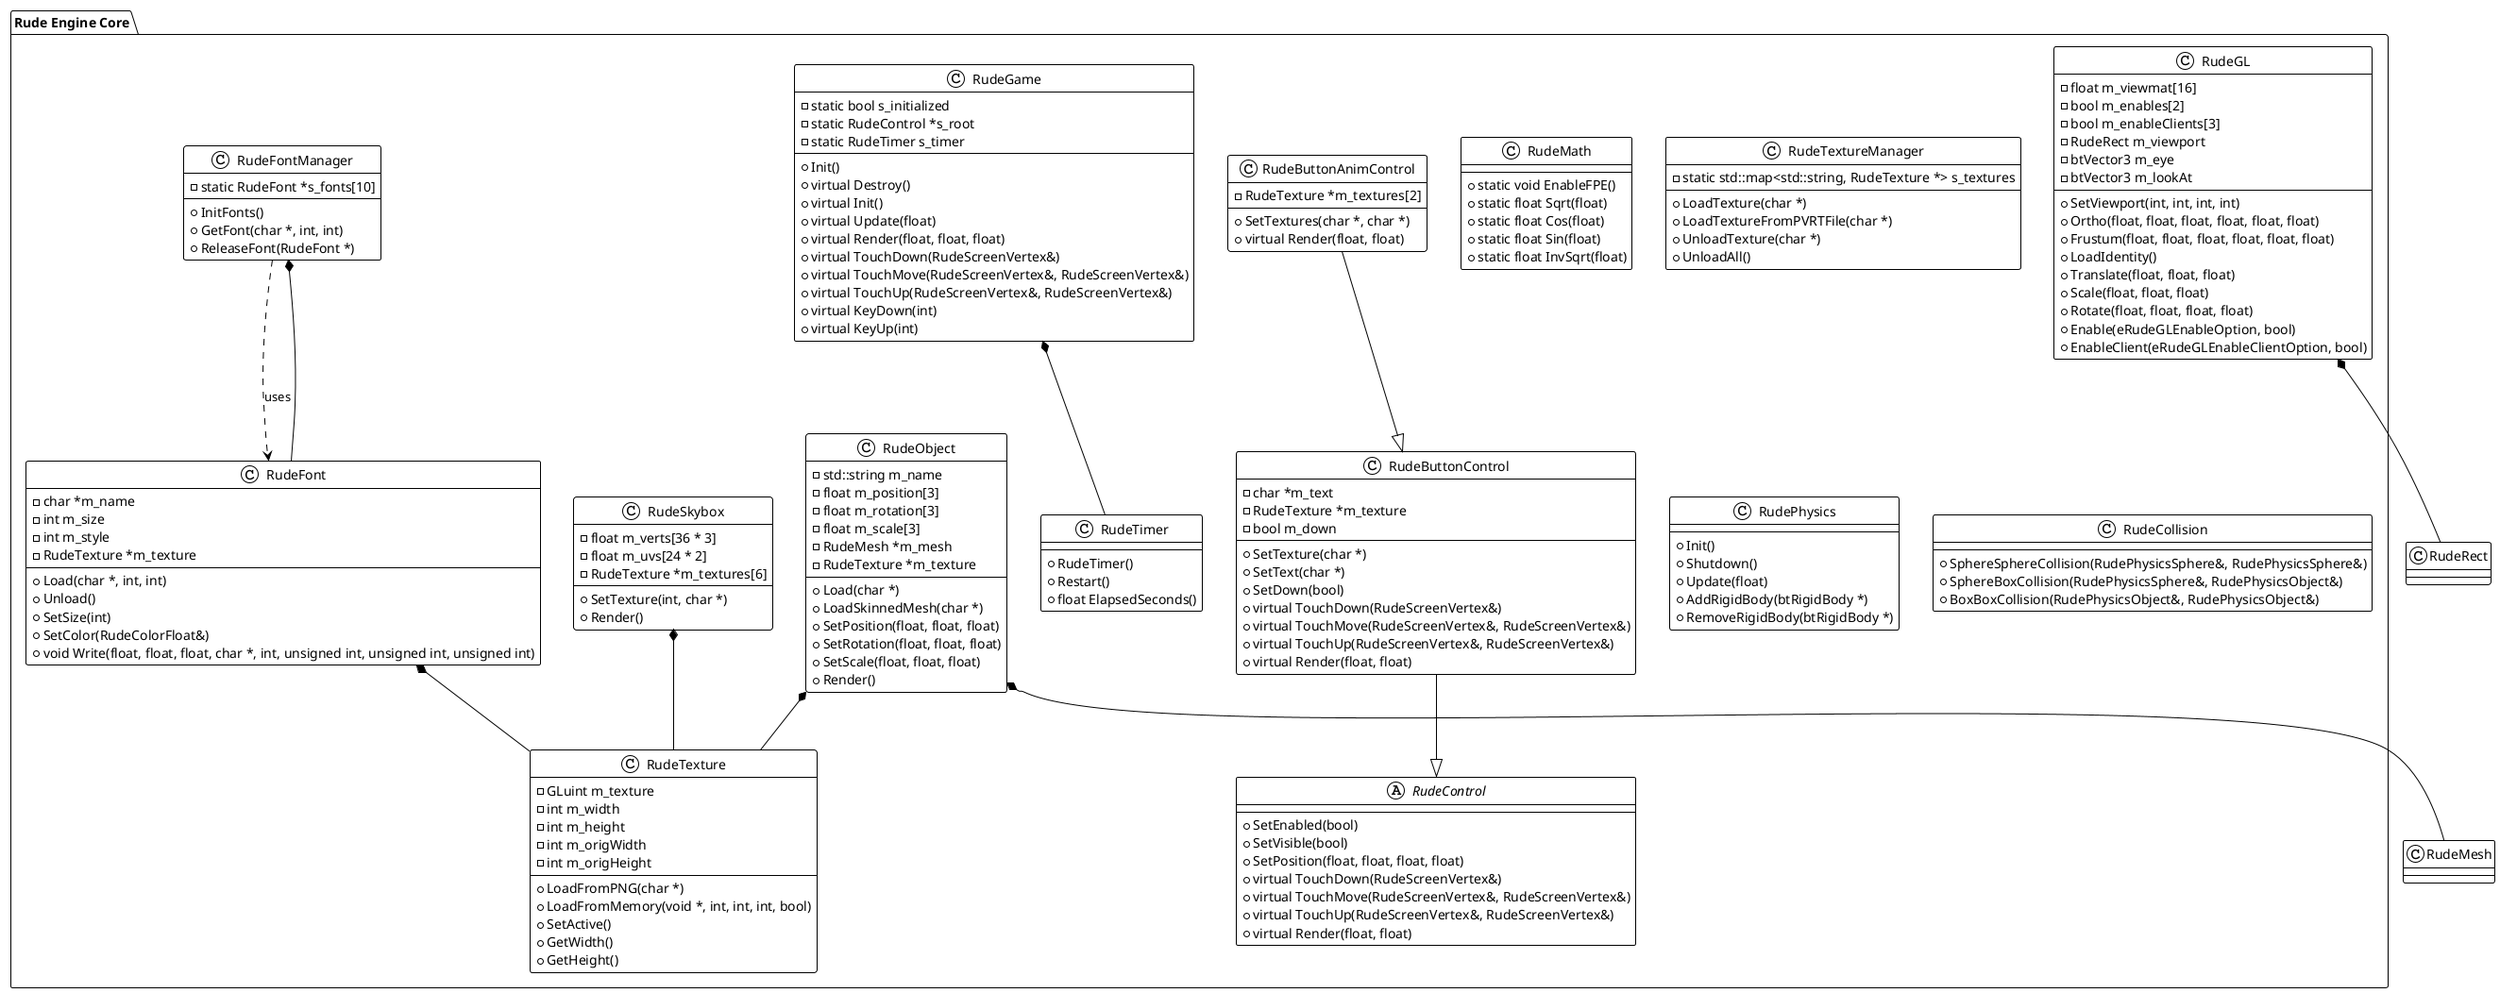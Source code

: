 @startuml Rude Engine Core Classes
!theme plain

package "Rude Engine Core" {
  abstract class RudeControl {
    +SetEnabled(bool)
    +SetVisible(bool)
    +SetPosition(float, float, float, float)
    +virtual TouchDown(RudeScreenVertex&)
    +virtual TouchMove(RudeScreenVertex&, RudeScreenVertex&)
    +virtual TouchUp(RudeScreenVertex&, RudeScreenVertex&)
    +virtual Render(float, float)
  }

  class RudeButtonControl {
    -char *m_text
    -RudeTexture *m_texture
    -bool m_down
    +SetTexture(char *)
    +SetText(char *)
    +SetDown(bool)
    +virtual TouchDown(RudeScreenVertex&)
    +virtual TouchMove(RudeScreenVertex&, RudeScreenVertex&)
    +virtual TouchUp(RudeScreenVertex&, RudeScreenVertex&)
    +virtual Render(float, float)
  }

  class RudeButtonAnimControl {
    -RudeTexture *m_textures[2]
    +SetTextures(char *, char *)
    +virtual Render(float, float)
  }

  class RudeGame {
    -static bool s_initialized
    -static RudeControl *s_root
    -static RudeTimer s_timer
    +Init()
    +virtual Destroy()
    +virtual Init()
    +virtual Update(float)
    +virtual Render(float, float, float)
    +virtual TouchDown(RudeScreenVertex&)
    +virtual TouchMove(RudeScreenVertex&, RudeScreenVertex&)
    +virtual TouchUp(RudeScreenVertex&, RudeScreenVertex&)
    +virtual KeyDown(int)
    +virtual KeyUp(int)
  }

  class RudeGL {
    -float m_viewmat[16]
    -bool m_enables[2]
    -bool m_enableClients[3]
    -RudeRect m_viewport
    -btVector3 m_eye
    -btVector3 m_lookAt
    +SetViewport(int, int, int, int)
    +Ortho(float, float, float, float, float, float)
    +Frustum(float, float, float, float, float, float)
    +LoadIdentity()
    +Translate(float, float, float)
    +Scale(float, float, float)
    +Rotate(float, float, float, float)
    +Enable(eRudeGLEnableOption, bool)
    +EnableClient(eRudeGLEnableClientOption, bool)
  }

  class RudeMath {
    +static void EnableFPE()
    +static float Sqrt(float)
    +static float Cos(float)
    +static float Sin(float)
    +static float InvSqrt(float)
  }

  class RudeTimer {
    +RudeTimer()
    +Restart()
    +float ElapsedSeconds()
  }

  class RudeFont {
    -char *m_name
    -int m_size
    -int m_style
    -RudeTexture *m_texture
    +Load(char *, int, int)
    +Unload()
    +SetSize(int)
    +SetColor(RudeColorFloat&)
    +void Write(float, float, float, char *, int, unsigned int, unsigned int, unsigned int)
  }

  class RudeFontManager {
    -static RudeFont *s_fonts[10]
    +InitFonts()
    +GetFont(char *, int, int)
    +ReleaseFont(RudeFont *)
  }

  class RudeTexture {
    -GLuint m_texture
    -int m_width
    -int m_height
    -int m_origWidth
    -int m_origHeight
    +LoadFromPNG(char *)
    +LoadFromMemory(void *, int, int, int, bool)
    +SetActive()
    +GetWidth()
    +GetHeight()
  }

  class RudeTextureManager {
    -static std::map<std::string, RudeTexture *> s_textures
    +LoadTexture(char *)
    +LoadTextureFromPVRTFile(char *)
    +UnloadTexture(char *)
    +UnloadAll()
  }

  class RudeObject {
    -std::string m_name
    -float m_position[3]
    -float m_rotation[3]
    -float m_scale[3]
    -RudeMesh *m_mesh
    -RudeTexture *m_texture
    +Load(char *)
    +LoadSkinnedMesh(char *)
    +SetPosition(float, float, float)
    +SetRotation(float, float, float)
    +SetScale(float, float, float)
    +Render()
  }

  class RudeSkybox {
    -float m_verts[36 * 3]
    -float m_uvs[24 * 2]
    -RudeTexture *m_textures[6]
    +SetTexture(int, char *)
    +Render()
  }

  class RudePhysics {
    +Init()
    +Shutdown()
    +Update(float)
    +AddRigidBody(btRigidBody *)
    +RemoveRigidBody(btRigidBody *)
  }

  class RudeCollision {
    +SphereSphereCollision(RudePhysicsSphere&, RudePhysicsSphere&)
    +SphereBoxCollision(RudePhysicsSphere&, RudePhysicsObject&)
    +BoxBoxCollision(RudePhysicsObject&, RudePhysicsObject&)
  }
}

' Inheritance relationships
RudeButtonControl --|> RudeControl
RudeButtonAnimControl --|> RudeButtonControl
RudeFontManager ..> RudeFont : uses

' Composition relationships
RudeGame *-- RudeTimer
RudeGL *-- RudeRect
RudeFont *-- RudeTexture
RudeFontManager *-- RudeFont
RudeObject *-- RudeMesh
RudeObject *-- RudeTexture
RudeSkybox *-- RudeTexture
@enduml